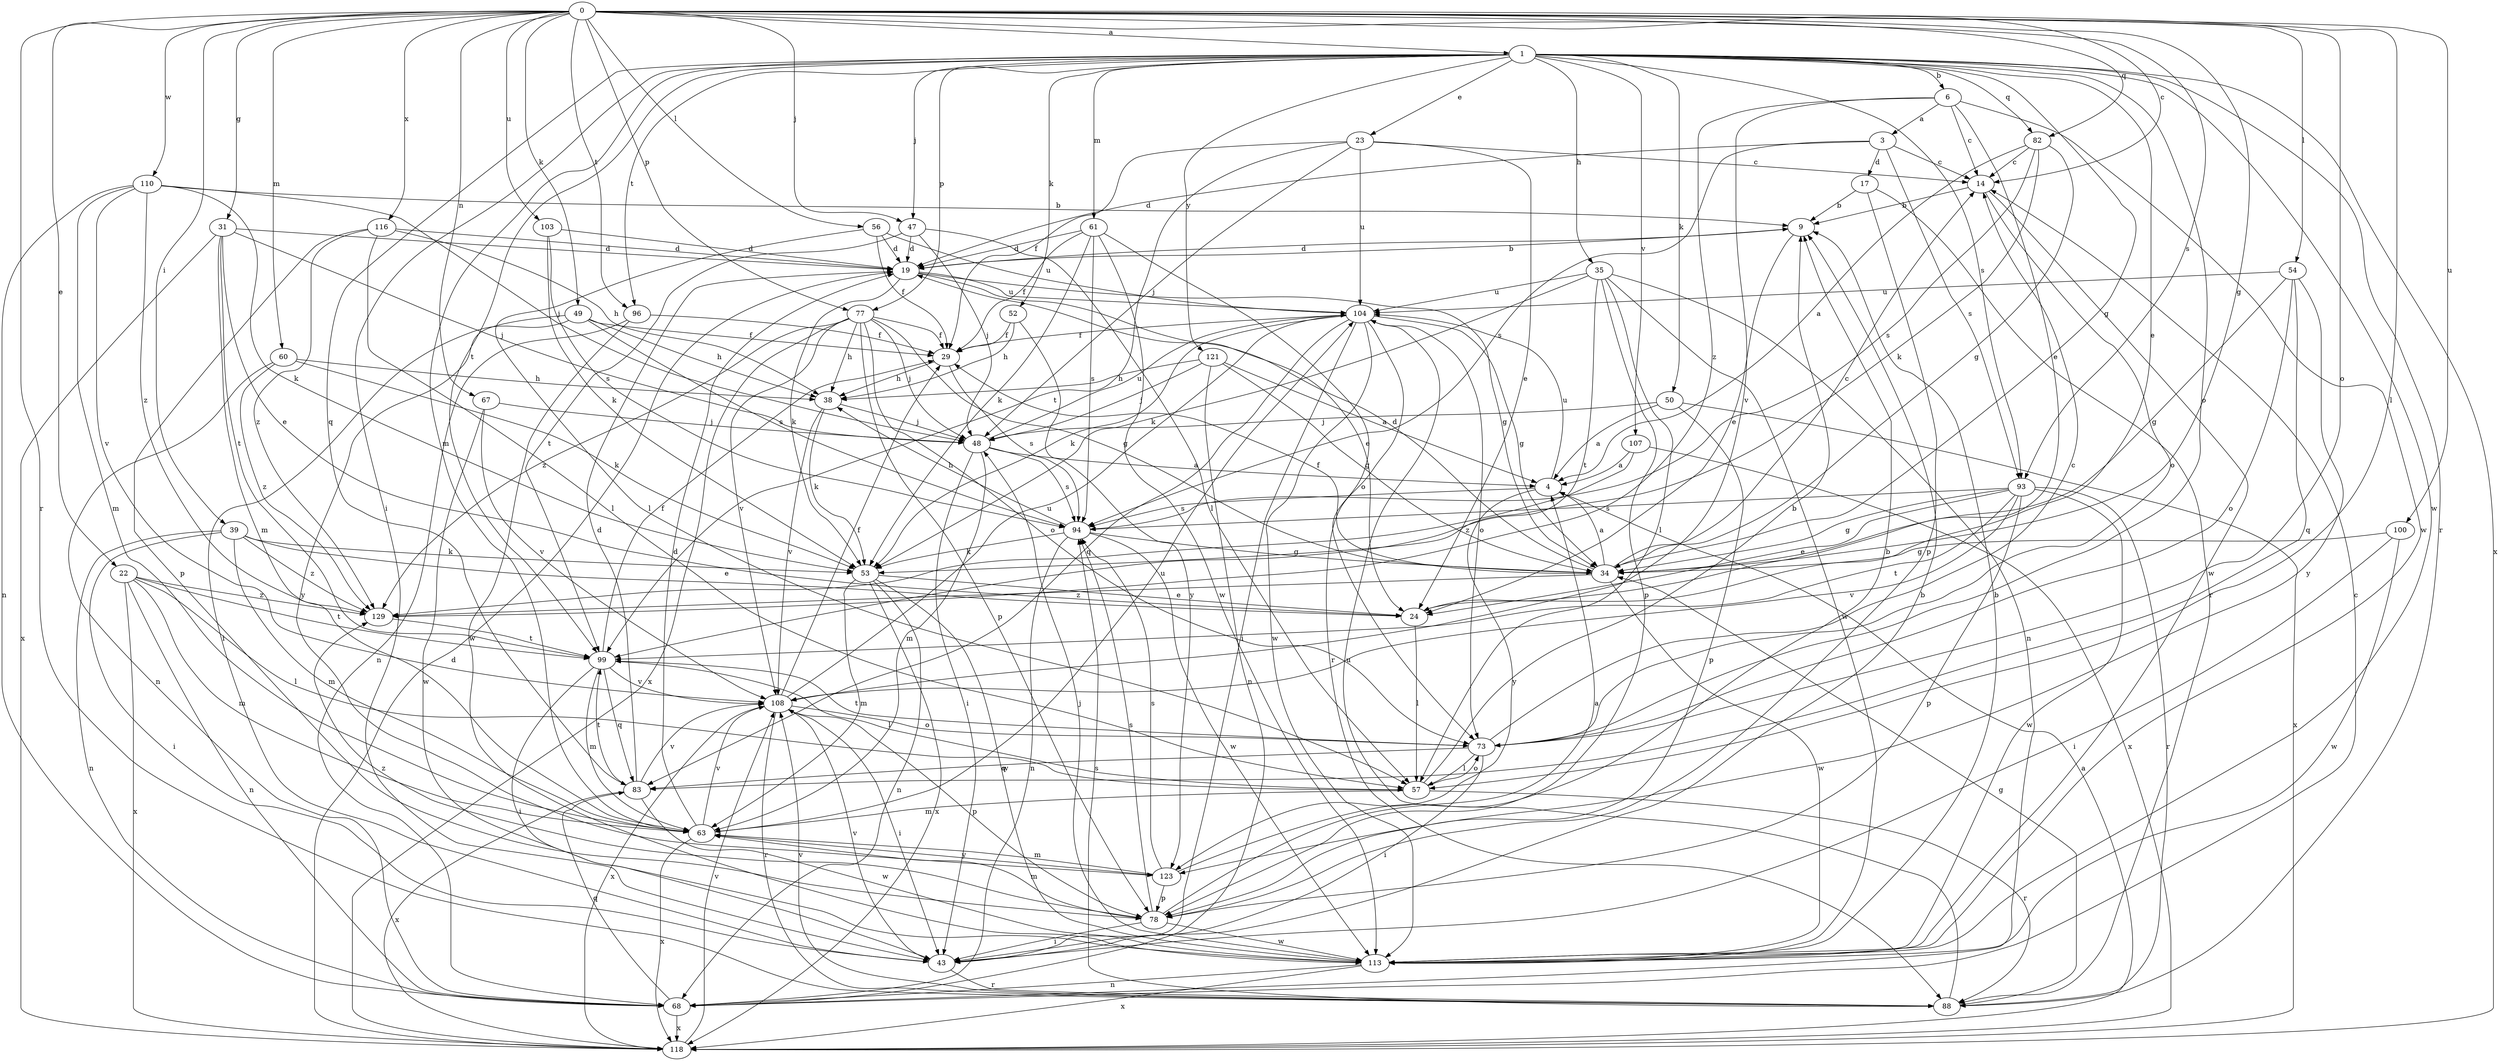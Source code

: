 strict digraph  {
0;
1;
3;
4;
6;
9;
14;
17;
19;
22;
23;
24;
29;
31;
34;
35;
38;
39;
43;
47;
48;
49;
50;
52;
53;
54;
56;
57;
60;
61;
63;
67;
68;
73;
77;
78;
82;
83;
88;
93;
94;
96;
99;
100;
103;
104;
107;
108;
110;
113;
116;
118;
121;
123;
129;
0 -> 1  [label=a];
0 -> 14  [label=c];
0 -> 22  [label=e];
0 -> 31  [label=g];
0 -> 34  [label=g];
0 -> 39  [label=i];
0 -> 47  [label=j];
0 -> 49  [label=k];
0 -> 54  [label=l];
0 -> 56  [label=l];
0 -> 57  [label=l];
0 -> 60  [label=m];
0 -> 67  [label=n];
0 -> 73  [label=o];
0 -> 77  [label=p];
0 -> 82  [label=q];
0 -> 88  [label=r];
0 -> 93  [label=s];
0 -> 96  [label=t];
0 -> 100  [label=u];
0 -> 103  [label=u];
0 -> 110  [label=w];
0 -> 116  [label=x];
1 -> 6  [label=b];
1 -> 23  [label=e];
1 -> 24  [label=e];
1 -> 34  [label=g];
1 -> 35  [label=h];
1 -> 43  [label=i];
1 -> 47  [label=j];
1 -> 50  [label=k];
1 -> 52  [label=k];
1 -> 61  [label=m];
1 -> 63  [label=m];
1 -> 73  [label=o];
1 -> 77  [label=p];
1 -> 82  [label=q];
1 -> 83  [label=q];
1 -> 88  [label=r];
1 -> 93  [label=s];
1 -> 96  [label=t];
1 -> 99  [label=t];
1 -> 107  [label=v];
1 -> 113  [label=w];
1 -> 118  [label=x];
1 -> 121  [label=y];
3 -> 14  [label=c];
3 -> 17  [label=d];
3 -> 19  [label=d];
3 -> 93  [label=s];
3 -> 94  [label=s];
4 -> 94  [label=s];
4 -> 104  [label=u];
4 -> 123  [label=y];
6 -> 3  [label=a];
6 -> 14  [label=c];
6 -> 24  [label=e];
6 -> 108  [label=v];
6 -> 113  [label=w];
6 -> 129  [label=z];
9 -> 19  [label=d];
9 -> 24  [label=e];
14 -> 9  [label=b];
14 -> 73  [label=o];
14 -> 113  [label=w];
17 -> 9  [label=b];
17 -> 78  [label=p];
17 -> 88  [label=r];
19 -> 9  [label=b];
19 -> 24  [label=e];
19 -> 34  [label=g];
19 -> 53  [label=k];
19 -> 104  [label=u];
22 -> 57  [label=l];
22 -> 63  [label=m];
22 -> 68  [label=n];
22 -> 99  [label=t];
22 -> 118  [label=x];
22 -> 129  [label=z];
23 -> 14  [label=c];
23 -> 24  [label=e];
23 -> 29  [label=f];
23 -> 48  [label=j];
23 -> 99  [label=t];
23 -> 104  [label=u];
24 -> 57  [label=l];
29 -> 38  [label=h];
29 -> 94  [label=s];
31 -> 19  [label=d];
31 -> 24  [label=e];
31 -> 48  [label=j];
31 -> 63  [label=m];
31 -> 99  [label=t];
31 -> 118  [label=x];
34 -> 4  [label=a];
34 -> 14  [label=c];
34 -> 19  [label=d];
34 -> 29  [label=f];
34 -> 113  [label=w];
34 -> 129  [label=z];
35 -> 53  [label=k];
35 -> 57  [label=l];
35 -> 68  [label=n];
35 -> 78  [label=p];
35 -> 99  [label=t];
35 -> 104  [label=u];
35 -> 113  [label=w];
38 -> 48  [label=j];
38 -> 53  [label=k];
38 -> 108  [label=v];
39 -> 24  [label=e];
39 -> 43  [label=i];
39 -> 53  [label=k];
39 -> 63  [label=m];
39 -> 68  [label=n];
39 -> 129  [label=z];
43 -> 9  [label=b];
43 -> 88  [label=r];
43 -> 108  [label=v];
47 -> 19  [label=d];
47 -> 48  [label=j];
47 -> 57  [label=l];
47 -> 99  [label=t];
48 -> 4  [label=a];
48 -> 43  [label=i];
48 -> 63  [label=m];
48 -> 94  [label=s];
48 -> 104  [label=u];
49 -> 29  [label=f];
49 -> 38  [label=h];
49 -> 43  [label=i];
49 -> 94  [label=s];
49 -> 123  [label=y];
50 -> 4  [label=a];
50 -> 48  [label=j];
50 -> 78  [label=p];
50 -> 118  [label=x];
52 -> 29  [label=f];
52 -> 38  [label=h];
52 -> 123  [label=y];
53 -> 24  [label=e];
53 -> 63  [label=m];
53 -> 68  [label=n];
53 -> 113  [label=w];
53 -> 118  [label=x];
54 -> 34  [label=g];
54 -> 73  [label=o];
54 -> 83  [label=q];
54 -> 104  [label=u];
54 -> 123  [label=y];
56 -> 19  [label=d];
56 -> 29  [label=f];
56 -> 57  [label=l];
56 -> 104  [label=u];
57 -> 9  [label=b];
57 -> 63  [label=m];
57 -> 73  [label=o];
57 -> 88  [label=r];
60 -> 38  [label=h];
60 -> 53  [label=k];
60 -> 68  [label=n];
60 -> 129  [label=z];
61 -> 19  [label=d];
61 -> 29  [label=f];
61 -> 53  [label=k];
61 -> 73  [label=o];
61 -> 94  [label=s];
61 -> 113  [label=w];
63 -> 19  [label=d];
63 -> 104  [label=u];
63 -> 108  [label=v];
63 -> 118  [label=x];
63 -> 123  [label=y];
67 -> 48  [label=j];
67 -> 108  [label=v];
67 -> 113  [label=w];
68 -> 14  [label=c];
68 -> 83  [label=q];
68 -> 118  [label=x];
73 -> 14  [label=c];
73 -> 43  [label=i];
73 -> 57  [label=l];
73 -> 83  [label=q];
73 -> 99  [label=t];
77 -> 29  [label=f];
77 -> 34  [label=g];
77 -> 38  [label=h];
77 -> 48  [label=j];
77 -> 73  [label=o];
77 -> 78  [label=p];
77 -> 108  [label=v];
77 -> 118  [label=x];
77 -> 129  [label=z];
78 -> 4  [label=a];
78 -> 43  [label=i];
78 -> 63  [label=m];
78 -> 94  [label=s];
78 -> 113  [label=w];
78 -> 129  [label=z];
82 -> 4  [label=a];
82 -> 14  [label=c];
82 -> 34  [label=g];
82 -> 53  [label=k];
82 -> 94  [label=s];
83 -> 19  [label=d];
83 -> 99  [label=t];
83 -> 108  [label=v];
83 -> 113  [label=w];
83 -> 118  [label=x];
88 -> 34  [label=g];
88 -> 94  [label=s];
88 -> 104  [label=u];
88 -> 108  [label=v];
93 -> 24  [label=e];
93 -> 34  [label=g];
93 -> 78  [label=p];
93 -> 88  [label=r];
93 -> 94  [label=s];
93 -> 99  [label=t];
93 -> 108  [label=v];
93 -> 113  [label=w];
94 -> 34  [label=g];
94 -> 38  [label=h];
94 -> 53  [label=k];
94 -> 68  [label=n];
94 -> 113  [label=w];
96 -> 29  [label=f];
96 -> 68  [label=n];
96 -> 113  [label=w];
99 -> 29  [label=f];
99 -> 43  [label=i];
99 -> 57  [label=l];
99 -> 63  [label=m];
99 -> 83  [label=q];
99 -> 108  [label=v];
100 -> 34  [label=g];
100 -> 43  [label=i];
100 -> 113  [label=w];
103 -> 19  [label=d];
103 -> 53  [label=k];
103 -> 94  [label=s];
104 -> 29  [label=f];
104 -> 34  [label=g];
104 -> 43  [label=i];
104 -> 53  [label=k];
104 -> 73  [label=o];
104 -> 83  [label=q];
104 -> 88  [label=r];
104 -> 113  [label=w];
107 -> 4  [label=a];
107 -> 118  [label=x];
107 -> 129  [label=z];
108 -> 29  [label=f];
108 -> 43  [label=i];
108 -> 73  [label=o];
108 -> 78  [label=p];
108 -> 88  [label=r];
108 -> 104  [label=u];
108 -> 118  [label=x];
110 -> 9  [label=b];
110 -> 48  [label=j];
110 -> 53  [label=k];
110 -> 63  [label=m];
110 -> 68  [label=n];
110 -> 108  [label=v];
110 -> 129  [label=z];
113 -> 9  [label=b];
113 -> 48  [label=j];
113 -> 68  [label=n];
113 -> 118  [label=x];
116 -> 19  [label=d];
116 -> 38  [label=h];
116 -> 57  [label=l];
116 -> 78  [label=p];
116 -> 129  [label=z];
118 -> 4  [label=a];
118 -> 19  [label=d];
118 -> 108  [label=v];
121 -> 4  [label=a];
121 -> 34  [label=g];
121 -> 38  [label=h];
121 -> 48  [label=j];
121 -> 68  [label=n];
123 -> 9  [label=b];
123 -> 63  [label=m];
123 -> 78  [label=p];
123 -> 94  [label=s];
129 -> 99  [label=t];
}

